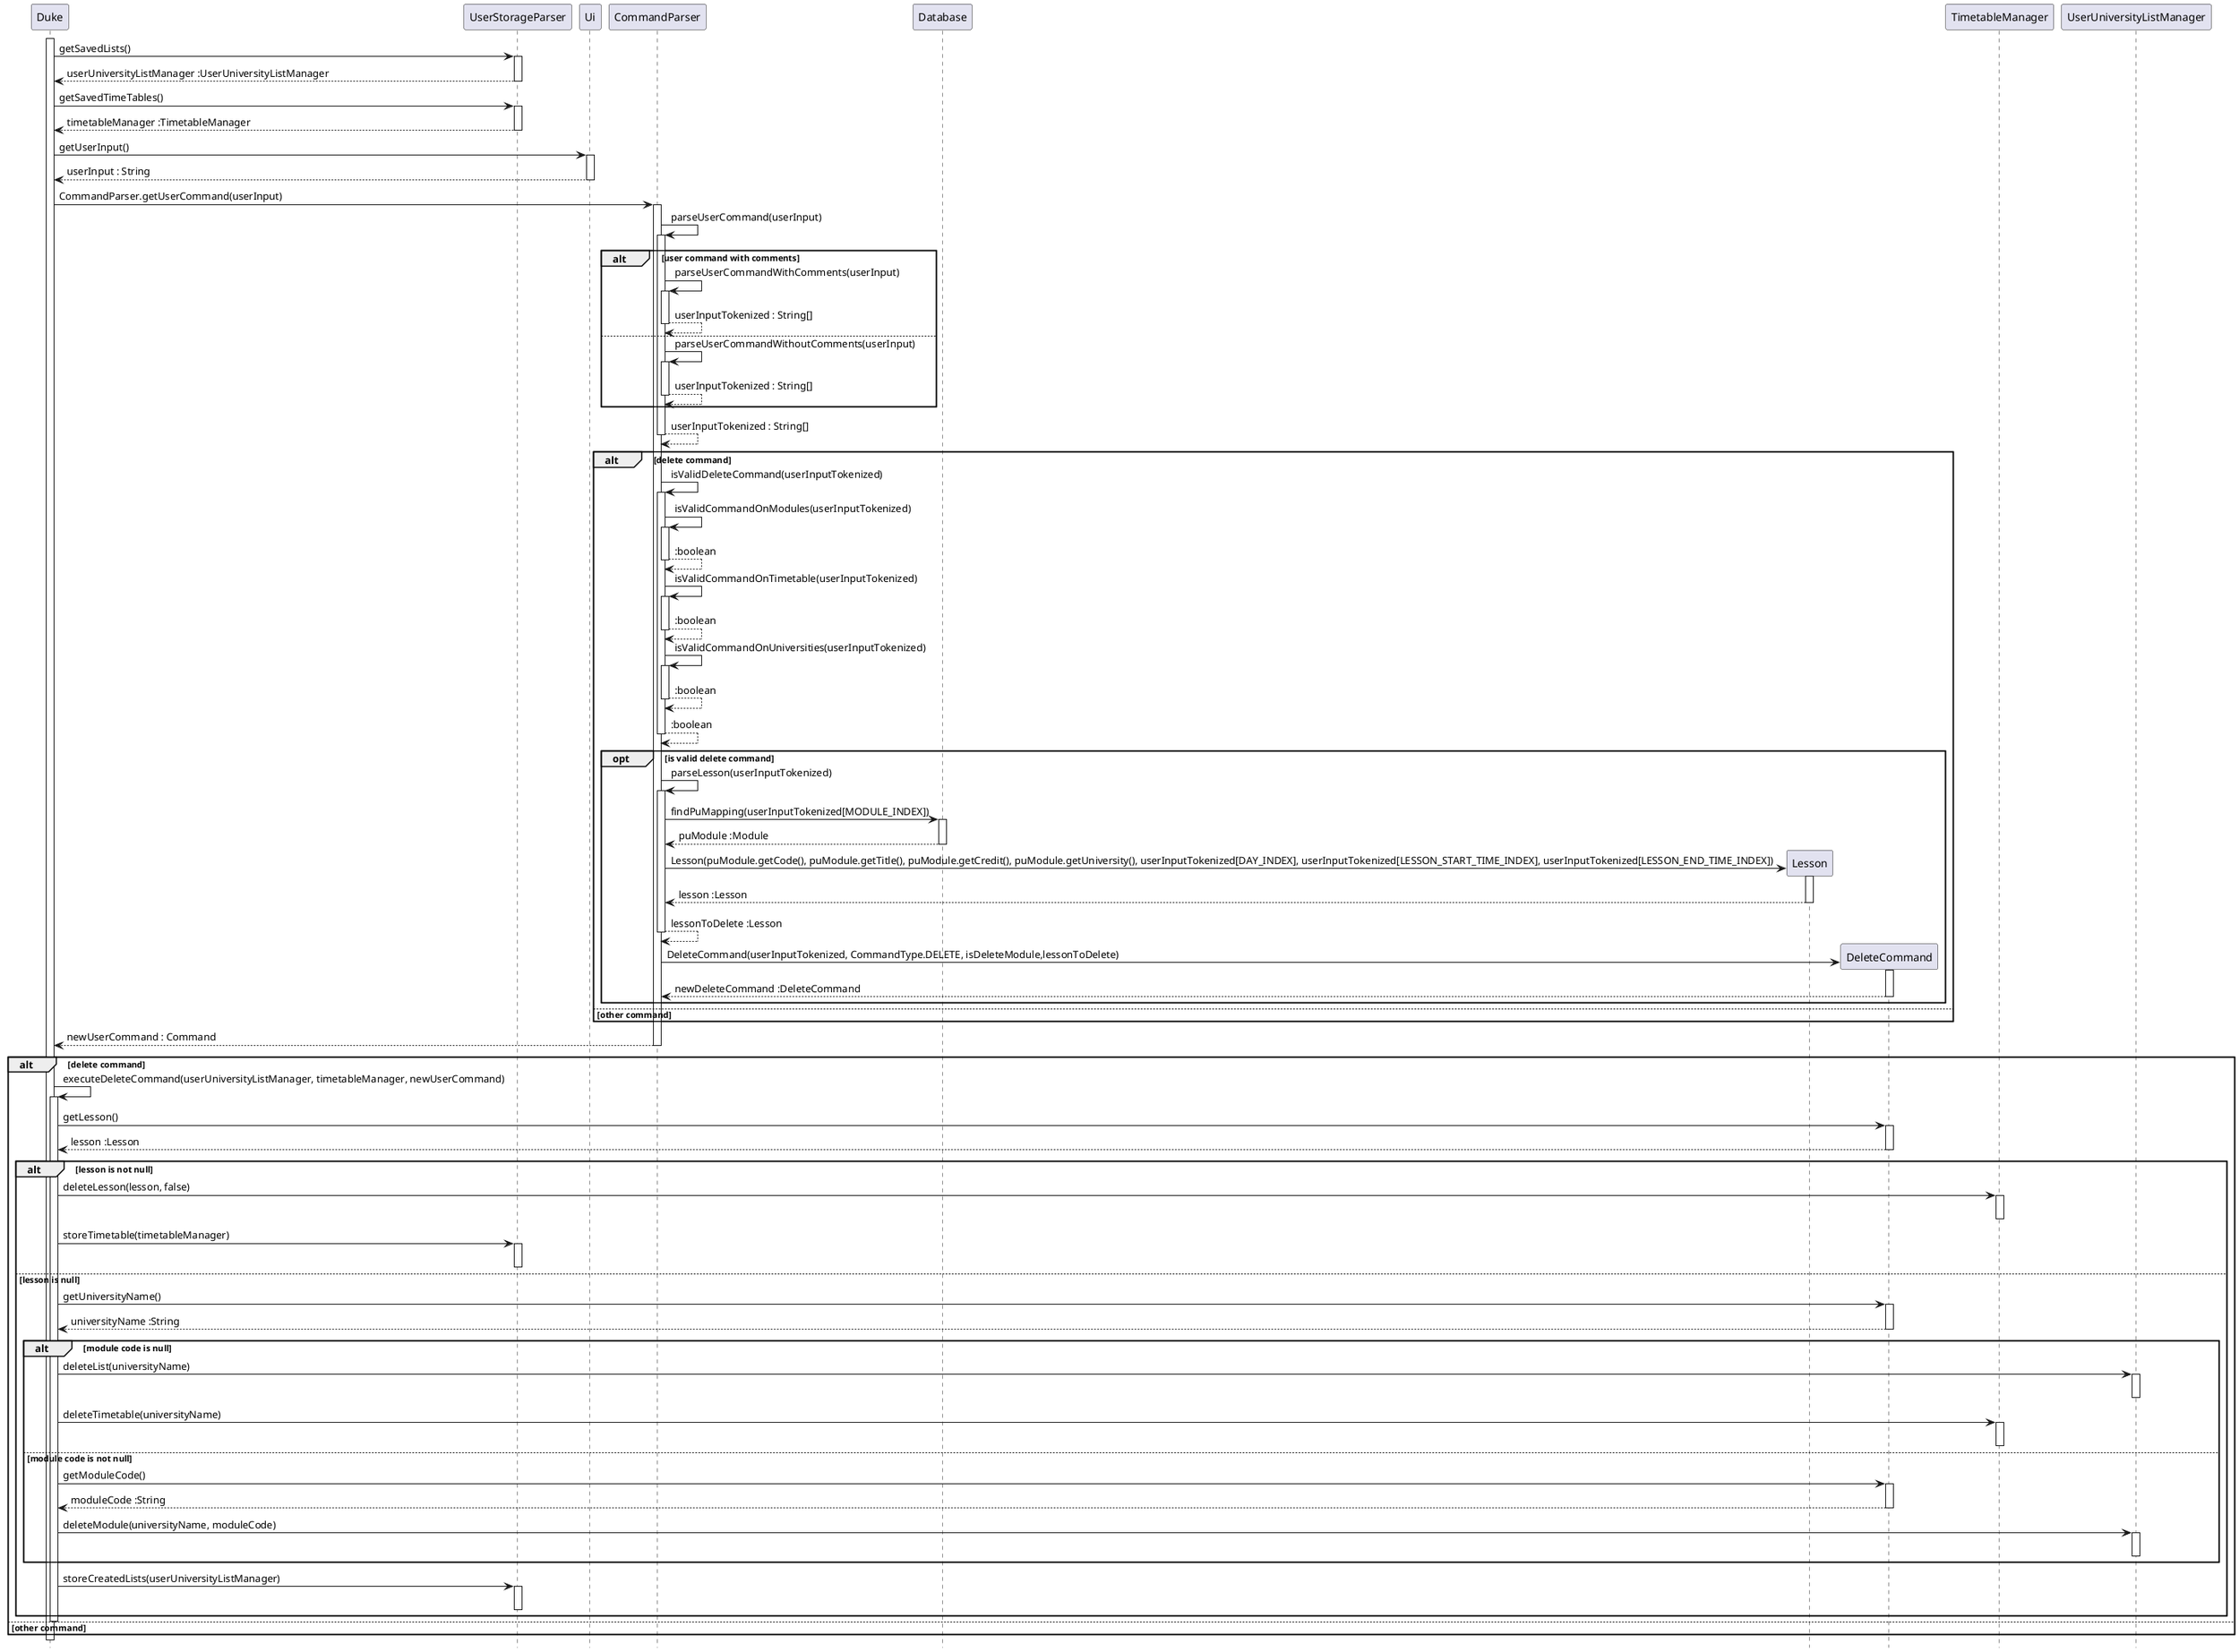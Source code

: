 @startuml

activate Duke

hide footbox

Duke -> UserStorageParser : getSavedLists()
activate UserStorageParser

UserStorageParser --> Duke : userUniversityListManager :UserUniversityListManager
deactivate UserStorageParser

Duke -> UserStorageParser : getSavedTimeTables()
activate UserStorageParser

UserStorageParser --> Duke : timetableManager :TimetableManager
deactivate UserStorageParser

Duke -> Ui : getUserInput()
activate Ui

Ui --> Duke : userInput : String
deactivate Ui

Duke -> CommandParser : CommandParser.getUserCommand(userInput)
activate CommandParser

CommandParser -> CommandParser : parseUserCommand(userInput)
activate CommandParser

alt user command with comments
    CommandParser -> CommandParser : parseUserCommandWithComments(userInput)
    activate CommandParser

    CommandParser --> CommandParser : userInputTokenized : String[]
    deactivate CommandParser

else
    CommandParser -> CommandParser : parseUserCommandWithoutComments(userInput)
    activate CommandParser

    CommandParser --> CommandParser : userInputTokenized : String[]
    deactivate CommandParser 
end

CommandParser --> CommandParser : userInputTokenized : String[]
deactivate CommandParser

alt delete command

    CommandParser -> CommandParser : isValidDeleteCommand(userInputTokenized)
    activate CommandParser

    CommandParser -> CommandParser : isValidCommandOnModules(userInputTokenized)
    activate CommandParser

    CommandParser --> CommandParser : :boolean
    deactivate CommandParser

    CommandParser -> CommandParser : isValidCommandOnTimetable(userInputTokenized)
    activate CommandParser

    CommandParser --> CommandParser : :boolean
    deactivate CommandParser

    CommandParser -> CommandParser : isValidCommandOnUniversities(userInputTokenized)
    activate CommandParser

    CommandParser --> CommandParser : :boolean
    deactivate CommandParser

    CommandParser --> CommandParser : :boolean
    deactivate CommandParser

    opt is valid delete command
        CommandParser -> CommandParser : parseLesson(userInputTokenized)
        activate CommandParser

        CommandParser -> Database : findPuMapping(userInputTokenized[MODULE_INDEX])
        activate Database

        Database --> CommandParser : puModule :Module
        deactivate Database

        create Lesson
        CommandParser -> Lesson : Lesson(puModule.getCode(), puModule.getTitle(), puModule.getCredit(), puModule.getUniversity(), userInputTokenized[DAY_INDEX], userInputTokenized[LESSON_START_TIME_INDEX], userInputTokenized[LESSON_END_TIME_INDEX])
        activate Lesson

        Lesson --> CommandParser : lesson :Lesson
        deactivate Lesson

        CommandParser --> CommandParser : lessonToDelete :Lesson
        deactivate CommandParser

        create DeleteCommand
        CommandParser -> DeleteCommand : DeleteCommand(userInputTokenized, CommandType.DELETE, isDeleteModule,lessonToDelete)
        activate DeleteCommand

        DeleteCommand --> CommandParser : newDeleteCommand :DeleteCommand
        deactivate DeleteCommand
    end

else other command

end

CommandParser --> Duke : newUserCommand : Command
deactivate CommandParser

alt delete command

Duke -> Duke : executeDeleteCommand(userUniversityListManager, timetableManager, newUserCommand)
activate Duke

    Duke -> DeleteCommand : getLesson()
    activate DeleteCommand

    DeleteCommand --> Duke : lesson :Lesson
    deactivate DeleteCommand

    alt lesson is not null
    Duke -> TimetableManager : deleteLesson(lesson, false)
    activate TimetableManager

    deactivate TimetableManager

    Duke -> UserStorageParser : storeTimetable(timetableManager)
    activate UserStorageParser

    deactivate UserStorageParser

    else lesson is null
        Duke -> DeleteCommand : getUniversityName()
        activate DeleteCommand

        DeleteCommand --> Duke : universityName :String
        deactivate DeleteCommand

        alt module code is null
        Duke -> UserUniversityListManager : deleteList(universityName)
        activate UserUniversityListManager

        deactivate UserUniversityListManager

        Duke -> TimetableManager : deleteTimetable(universityName)
        activate TimetableManager

        deactivate TimetableManager

        else module code is not null
        Duke -> DeleteCommand : getModuleCode()
        activate DeleteCommand

        DeleteCommand --> Duke : moduleCode :String
        deactivate DeleteCommand

        Duke -> UserUniversityListManager : deleteModule(universityName, moduleCode)
        activate UserUniversityListManager

        deactivate UserUniversityListManager

        end

        Duke -> UserStorageParser : storeCreatedLists(userUniversityListManager)
        activate UserStorageParser

        deactivate UserStorageParser

    end

deactivate Duke
else other command
end
deactivate Duke

@enduml